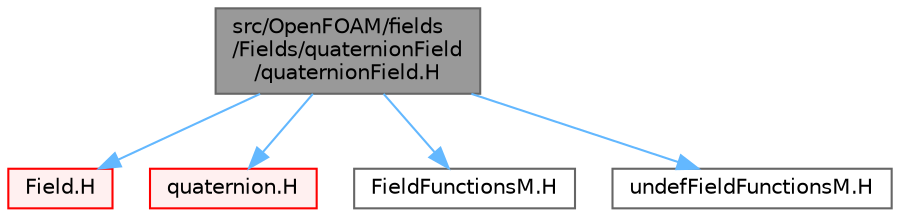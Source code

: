 digraph "src/OpenFOAM/fields/Fields/quaternionField/quaternionField.H"
{
 // LATEX_PDF_SIZE
  bgcolor="transparent";
  edge [fontname=Helvetica,fontsize=10,labelfontname=Helvetica,labelfontsize=10];
  node [fontname=Helvetica,fontsize=10,shape=box,height=0.2,width=0.4];
  Node1 [id="Node000001",label="src/OpenFOAM/fields\l/Fields/quaternionField\l/quaternionField.H",height=0.2,width=0.4,color="gray40", fillcolor="grey60", style="filled", fontcolor="black",tooltip=" "];
  Node1 -> Node2 [id="edge1_Node000001_Node000002",color="steelblue1",style="solid",tooltip=" "];
  Node2 [id="Node000002",label="Field.H",height=0.2,width=0.4,color="red", fillcolor="#FFF0F0", style="filled",URL="$Field_8H.html",tooltip=" "];
  Node1 -> Node160 [id="edge2_Node000001_Node000160",color="steelblue1",style="solid",tooltip=" "];
  Node160 [id="Node000160",label="quaternion.H",height=0.2,width=0.4,color="red", fillcolor="#FFF0F0", style="filled",URL="$quaternion_8H.html",tooltip=" "];
  Node1 -> Node113 [id="edge3_Node000001_Node000113",color="steelblue1",style="solid",tooltip=" "];
  Node113 [id="Node000113",label="FieldFunctionsM.H",height=0.2,width=0.4,color="grey40", fillcolor="white", style="filled",URL="$FieldFunctionsM_8H.html",tooltip="Macro functions for Field<Type> algebra."];
  Node1 -> Node158 [id="edge4_Node000001_Node000158",color="steelblue1",style="solid",tooltip=" "];
  Node158 [id="Node000158",label="undefFieldFunctionsM.H",height=0.2,width=0.4,color="grey40", fillcolor="white", style="filled",URL="$undefFieldFunctionsM_8H.html",tooltip=" "];
}
